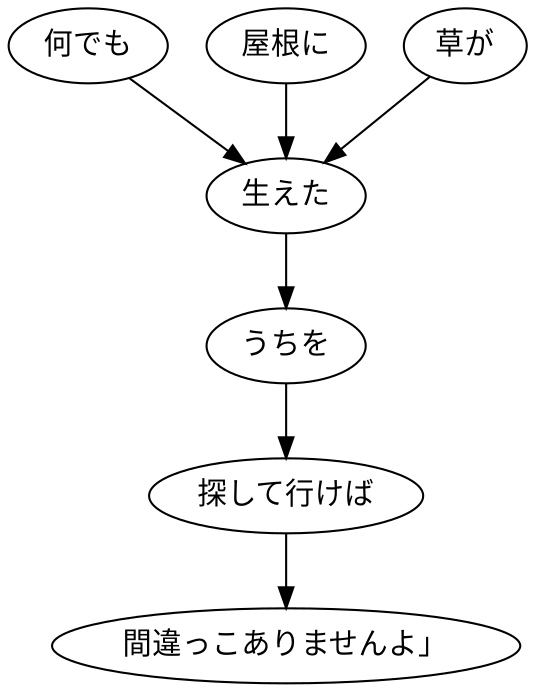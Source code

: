 digraph graph2195 {
	node0 [label="何でも"];
	node1 [label="屋根に"];
	node2 [label="草が"];
	node3 [label="生えた"];
	node4 [label="うちを"];
	node5 [label="探して行けば"];
	node6 [label="間違っこありませんよ」"];
	node0 -> node3;
	node1 -> node3;
	node2 -> node3;
	node3 -> node4;
	node4 -> node5;
	node5 -> node6;
}
